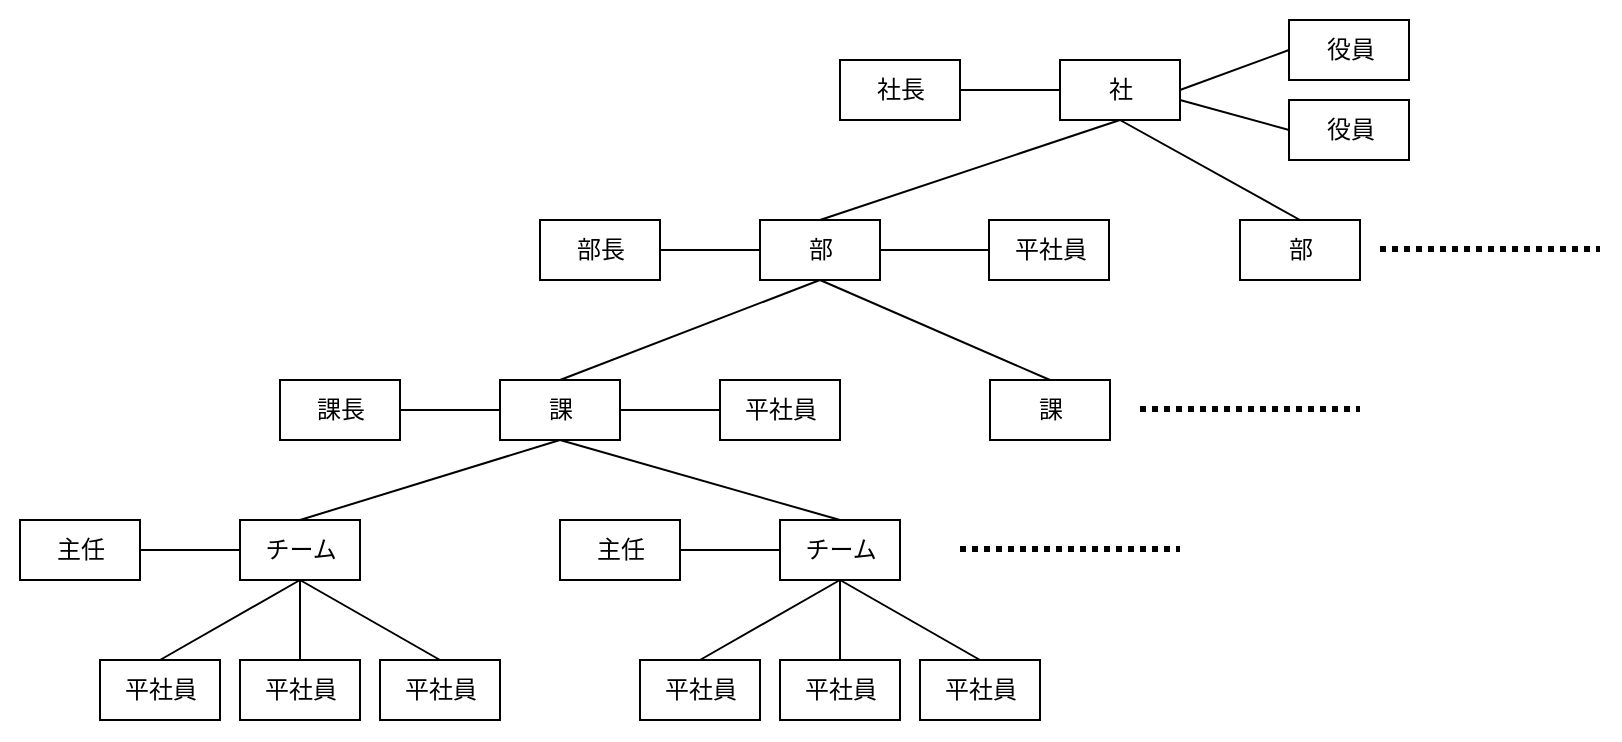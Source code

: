 <mxfile>
    <diagram id="9eB6jNAFUHb1pBMsc6n6" name="オブジェクト図">
        <mxGraphModel dx="1386" dy="825" grid="1" gridSize="10" guides="1" tooltips="1" connect="1" arrows="1" fold="1" page="1" pageScale="1" pageWidth="1169" pageHeight="827" math="0" shadow="0">
            <root>
                <mxCell id="0"/>
                <mxCell id="1" parent="0"/>
                <mxCell id="56" value="" style="rounded=0;whiteSpace=wrap;html=1;strokeColor=none;" parent="1" vertex="1">
                    <mxGeometry x="60" y="230" width="810" height="370" as="geometry"/>
                </mxCell>
                <mxCell id="23" style="edgeStyle=none;html=1;exitX=0.5;exitY=0;exitDx=0;exitDy=0;entryX=0.5;entryY=1;entryDx=0;entryDy=0;endArrow=none;endFill=0;" parent="1" source="2" target="6" edge="1">
                    <mxGeometry relative="1" as="geometry"/>
                </mxCell>
                <mxCell id="2" value="平社員" style="html=1;" parent="1" vertex="1">
                    <mxGeometry x="110" y="560" width="60" height="30" as="geometry"/>
                </mxCell>
                <mxCell id="24" style="edgeStyle=none;html=1;exitX=0.5;exitY=0;exitDx=0;exitDy=0;endArrow=none;endFill=0;" parent="1" source="3" edge="1">
                    <mxGeometry relative="1" as="geometry">
                        <mxPoint x="210" y="520" as="targetPoint"/>
                    </mxGeometry>
                </mxCell>
                <mxCell id="3" value="平社員" style="html=1;" parent="1" vertex="1">
                    <mxGeometry x="180" y="560" width="60" height="30" as="geometry"/>
                </mxCell>
                <mxCell id="25" style="edgeStyle=none;html=1;exitX=0.5;exitY=0;exitDx=0;exitDy=0;entryX=0.5;entryY=1;entryDx=0;entryDy=0;endArrow=none;endFill=0;" parent="1" source="4" target="6" edge="1">
                    <mxGeometry relative="1" as="geometry"/>
                </mxCell>
                <mxCell id="4" value="平社員" style="html=1;" parent="1" vertex="1">
                    <mxGeometry x="250" y="560" width="60" height="30" as="geometry"/>
                </mxCell>
                <mxCell id="26" style="edgeStyle=none;html=1;exitX=0;exitY=0.5;exitDx=0;exitDy=0;entryX=1;entryY=0.5;entryDx=0;entryDy=0;endArrow=none;endFill=0;" parent="1" source="6" target="7" edge="1">
                    <mxGeometry relative="1" as="geometry"/>
                </mxCell>
                <mxCell id="37" style="edgeStyle=none;html=1;exitX=0.5;exitY=0;exitDx=0;exitDy=0;endArrow=none;endFill=0;" parent="1" source="6" edge="1">
                    <mxGeometry relative="1" as="geometry">
                        <mxPoint x="340" y="450" as="targetPoint"/>
                    </mxGeometry>
                </mxCell>
                <mxCell id="6" value="チーム" style="html=1;" parent="1" vertex="1">
                    <mxGeometry x="180" y="490" width="60" height="30" as="geometry"/>
                </mxCell>
                <mxCell id="7" value="主任" style="html=1;" parent="1" vertex="1">
                    <mxGeometry x="70" y="490" width="60" height="30" as="geometry"/>
                </mxCell>
                <mxCell id="38" style="edgeStyle=none;html=1;exitX=0;exitY=0.5;exitDx=0;exitDy=0;entryX=1;entryY=0.5;entryDx=0;entryDy=0;endArrow=none;endFill=0;" parent="1" source="13" target="14" edge="1">
                    <mxGeometry relative="1" as="geometry"/>
                </mxCell>
                <mxCell id="39" style="edgeStyle=none;html=1;exitX=1;exitY=0.5;exitDx=0;exitDy=0;entryX=0;entryY=0.5;entryDx=0;entryDy=0;endArrow=none;endFill=0;" parent="1" source="13" target="17" edge="1">
                    <mxGeometry relative="1" as="geometry"/>
                </mxCell>
                <mxCell id="40" style="edgeStyle=none;html=1;exitX=0.5;exitY=0;exitDx=0;exitDy=0;entryX=0.5;entryY=1;entryDx=0;entryDy=0;endArrow=none;endFill=0;" parent="1" source="13" target="15" edge="1">
                    <mxGeometry relative="1" as="geometry"/>
                </mxCell>
                <mxCell id="13" value="課" style="html=1;" parent="1" vertex="1">
                    <mxGeometry x="310" y="420" width="60" height="30" as="geometry"/>
                </mxCell>
                <mxCell id="14" value="課長" style="html=1;" parent="1" vertex="1">
                    <mxGeometry x="200" y="420" width="60" height="30" as="geometry"/>
                </mxCell>
                <mxCell id="49" style="edgeStyle=none;jumpSize=10;html=1;exitX=1;exitY=0.5;exitDx=0;exitDy=0;strokeWidth=1;endArrow=none;endFill=0;entryX=0;entryY=0.5;entryDx=0;entryDy=0;" parent="1" source="15" target="18" edge="1">
                    <mxGeometry relative="1" as="geometry">
                        <mxPoint x="550" y="355" as="targetPoint"/>
                    </mxGeometry>
                </mxCell>
                <mxCell id="50" style="edgeStyle=none;jumpSize=10;html=1;exitX=0.5;exitY=1;exitDx=0;exitDy=0;entryX=0.5;entryY=0;entryDx=0;entryDy=0;strokeWidth=1;endArrow=none;endFill=0;" parent="1" source="15" target="42" edge="1">
                    <mxGeometry relative="1" as="geometry"/>
                </mxCell>
                <mxCell id="51" style="edgeStyle=none;jumpSize=10;html=1;exitX=0.5;exitY=0;exitDx=0;exitDy=0;entryX=0.5;entryY=1;entryDx=0;entryDy=0;strokeWidth=1;endArrow=none;endFill=0;" parent="1" source="15" target="19" edge="1">
                    <mxGeometry relative="1" as="geometry"/>
                </mxCell>
                <mxCell id="15" value="部" style="html=1;" parent="1" vertex="1">
                    <mxGeometry x="440" y="340" width="60" height="30" as="geometry"/>
                </mxCell>
                <mxCell id="16" value="部長" style="html=1;" parent="1" vertex="1">
                    <mxGeometry x="330" y="340" width="60" height="30" as="geometry"/>
                </mxCell>
                <mxCell id="17" value="平社員" style="html=1;" parent="1" vertex="1">
                    <mxGeometry x="420" y="420" width="60" height="30" as="geometry"/>
                </mxCell>
                <mxCell id="18" value="平社員" style="html=1;" parent="1" vertex="1">
                    <mxGeometry x="554.5" y="340" width="60" height="30" as="geometry"/>
                </mxCell>
                <mxCell id="53" style="edgeStyle=none;jumpSize=10;html=1;exitX=1;exitY=0.5;exitDx=0;exitDy=0;entryX=0;entryY=0.5;entryDx=0;entryDy=0;strokeWidth=1;endArrow=none;endFill=0;" parent="1" source="19" target="21" edge="1">
                    <mxGeometry relative="1" as="geometry"/>
                </mxCell>
                <mxCell id="55" style="edgeStyle=none;jumpSize=10;html=1;exitX=0.5;exitY=1;exitDx=0;exitDy=0;entryX=0.5;entryY=0;entryDx=0;entryDy=0;strokeWidth=1;endArrow=none;endFill=0;" parent="1" source="19" target="43" edge="1">
                    <mxGeometry relative="1" as="geometry"/>
                </mxCell>
                <mxCell id="19" value="社" style="html=1;" parent="1" vertex="1">
                    <mxGeometry x="590" y="260" width="60" height="30" as="geometry"/>
                </mxCell>
                <mxCell id="52" style="edgeStyle=none;jumpSize=10;html=1;exitX=1;exitY=0.5;exitDx=0;exitDy=0;entryX=0;entryY=0.5;entryDx=0;entryDy=0;strokeWidth=1;endArrow=none;endFill=0;" parent="1" source="20" target="19" edge="1">
                    <mxGeometry relative="1" as="geometry"/>
                </mxCell>
                <mxCell id="20" value="社長" style="html=1;" parent="1" vertex="1">
                    <mxGeometry x="480" y="260" width="60" height="30" as="geometry"/>
                </mxCell>
                <mxCell id="21" value="役員" style="html=1;" parent="1" vertex="1">
                    <mxGeometry x="704.5" y="240" width="60" height="30" as="geometry"/>
                </mxCell>
                <mxCell id="54" style="edgeStyle=none;jumpSize=10;html=1;exitX=0;exitY=0.5;exitDx=0;exitDy=0;strokeWidth=1;endArrow=none;endFill=0;" parent="1" source="22" edge="1">
                    <mxGeometry relative="1" as="geometry">
                        <mxPoint x="650" y="280" as="targetPoint"/>
                    </mxGeometry>
                </mxCell>
                <mxCell id="22" value="役員" style="html=1;" parent="1" vertex="1">
                    <mxGeometry x="704.5" y="280" width="60" height="30" as="geometry"/>
                </mxCell>
                <mxCell id="27" style="edgeStyle=none;html=1;exitX=0.5;exitY=0;exitDx=0;exitDy=0;entryX=0.5;entryY=1;entryDx=0;entryDy=0;endArrow=none;endFill=0;" parent="1" source="28" target="34" edge="1">
                    <mxGeometry relative="1" as="geometry"/>
                </mxCell>
                <mxCell id="28" value="平社員" style="html=1;" parent="1" vertex="1">
                    <mxGeometry x="380" y="560" width="60" height="30" as="geometry"/>
                </mxCell>
                <mxCell id="29" style="edgeStyle=none;html=1;exitX=0.5;exitY=0;exitDx=0;exitDy=0;endArrow=none;endFill=0;" parent="1" source="30" edge="1">
                    <mxGeometry relative="1" as="geometry">
                        <mxPoint x="480" y="520" as="targetPoint"/>
                    </mxGeometry>
                </mxCell>
                <mxCell id="30" value="平社員" style="html=1;" parent="1" vertex="1">
                    <mxGeometry x="450" y="560" width="60" height="30" as="geometry"/>
                </mxCell>
                <mxCell id="31" style="edgeStyle=none;html=1;exitX=0.5;exitY=0;exitDx=0;exitDy=0;entryX=0.5;entryY=1;entryDx=0;entryDy=0;endArrow=none;endFill=0;" parent="1" source="32" target="34" edge="1">
                    <mxGeometry relative="1" as="geometry"/>
                </mxCell>
                <mxCell id="32" value="平社員" style="html=1;" parent="1" vertex="1">
                    <mxGeometry x="520" y="560" width="60" height="30" as="geometry"/>
                </mxCell>
                <mxCell id="33" style="edgeStyle=none;html=1;exitX=0;exitY=0.5;exitDx=0;exitDy=0;entryX=1;entryY=0.5;entryDx=0;entryDy=0;endArrow=none;endFill=0;" parent="1" source="34" target="35" edge="1">
                    <mxGeometry relative="1" as="geometry"/>
                </mxCell>
                <mxCell id="36" style="edgeStyle=none;html=1;exitX=0.5;exitY=0;exitDx=0;exitDy=0;entryX=0.5;entryY=1;entryDx=0;entryDy=0;endArrow=none;endFill=0;" parent="1" source="34" target="13" edge="1">
                    <mxGeometry relative="1" as="geometry"/>
                </mxCell>
                <mxCell id="34" value="チーム" style="html=1;" parent="1" vertex="1">
                    <mxGeometry x="450" y="490" width="60" height="30" as="geometry"/>
                </mxCell>
                <mxCell id="35" value="主任" style="html=1;" parent="1" vertex="1">
                    <mxGeometry x="340" y="490" width="60" height="30" as="geometry"/>
                </mxCell>
                <mxCell id="42" value="課" style="html=1;" parent="1" vertex="1">
                    <mxGeometry x="555" y="420" width="60" height="30" as="geometry"/>
                </mxCell>
                <mxCell id="43" value="部" style="html=1;" parent="1" vertex="1">
                    <mxGeometry x="680" y="340" width="60" height="30" as="geometry"/>
                </mxCell>
                <mxCell id="44" value="" style="endArrow=none;html=1;dashed=1;jumpSize=10;strokeWidth=3;dashPattern=1 1;" parent="1" edge="1">
                    <mxGeometry width="50" height="50" relative="1" as="geometry">
                        <mxPoint x="540" y="504.5" as="sourcePoint"/>
                        <mxPoint x="650" y="504.5" as="targetPoint"/>
                    </mxGeometry>
                </mxCell>
                <mxCell id="45" value="" style="endArrow=none;html=1;dashed=1;jumpSize=10;strokeWidth=3;dashPattern=1 1;" parent="1" edge="1">
                    <mxGeometry width="50" height="50" relative="1" as="geometry">
                        <mxPoint x="630" y="434.5" as="sourcePoint"/>
                        <mxPoint x="740" y="434.5" as="targetPoint"/>
                    </mxGeometry>
                </mxCell>
                <mxCell id="46" value="" style="endArrow=none;html=1;dashed=1;jumpSize=10;strokeWidth=3;dashPattern=1 1;" parent="1" edge="1">
                    <mxGeometry width="50" height="50" relative="1" as="geometry">
                        <mxPoint x="750" y="354.5" as="sourcePoint"/>
                        <mxPoint x="860" y="354.5" as="targetPoint"/>
                    </mxGeometry>
                </mxCell>
                <mxCell id="48" style="edgeStyle=none;html=1;exitX=1;exitY=0.5;exitDx=0;exitDy=0;entryX=0;entryY=0.5;entryDx=0;entryDy=0;endArrow=none;endFill=0;" parent="1" source="16" target="15" edge="1">
                    <mxGeometry relative="1" as="geometry">
                        <mxPoint x="380" y="445" as="sourcePoint"/>
                        <mxPoint x="430" y="445" as="targetPoint"/>
                    </mxGeometry>
                </mxCell>
            </root>
        </mxGraphModel>
    </diagram>
    <diagram id="SOpVrfnOcDyyKWyYf8eF" name="機械的変換クラス図">
        <mxGraphModel dx="1386" dy="825" grid="1" gridSize="10" guides="1" tooltips="1" connect="1" arrows="1" fold="1" page="1" pageScale="1" pageWidth="1169" pageHeight="827" math="0" shadow="0">
            <root>
                <mxCell id="0"/>
                <mxCell id="1" parent="0"/>
                <mxCell id="T7aLmVz6A8NzZ0iKxNkt-97" value="" style="rounded=0;whiteSpace=wrap;html=1;strokeColor=none;fontSize=12;" parent="1" vertex="1">
                    <mxGeometry x="330" y="267" width="380" height="313" as="geometry"/>
                </mxCell>
                <mxCell id="T7aLmVz6A8NzZ0iKxNkt-10" style="edgeStyle=none;jumpSize=10;html=1;exitX=0;exitY=0.5;exitDx=0;exitDy=0;entryX=1;entryY=0.5;entryDx=0;entryDy=0;strokeWidth=1;endArrow=diamond;endFill=0;startSize=10;endSize=10;" parent="1" source="T7aLmVz6A8NzZ0iKxNkt-1" target="T7aLmVz6A8NzZ0iKxNkt-5" edge="1">
                    <mxGeometry relative="1" as="geometry"/>
                </mxCell>
                <mxCell id="T7aLmVz6A8NzZ0iKxNkt-1" value="社員" style="swimlane;fontStyle=1;align=center;verticalAlign=top;childLayout=stackLayout;horizontal=1;startSize=26;horizontalStack=0;resizeParent=1;resizeParentMax=0;resizeLast=0;collapsible=1;marginBottom=0;" parent="1" vertex="1">
                    <mxGeometry x="630" y="530" width="70" height="34" as="geometry">
                        <mxRectangle x="480" y="280" width="100" height="30" as="alternateBounds"/>
                    </mxGeometry>
                </mxCell>
                <mxCell id="T7aLmVz6A8NzZ0iKxNkt-3" value="" style="line;strokeWidth=1;fillColor=none;align=left;verticalAlign=middle;spacingTop=-1;spacingLeft=3;spacingRight=3;rotatable=0;labelPosition=right;points=[];portConstraint=eastwest;strokeColor=inherit;" parent="T7aLmVz6A8NzZ0iKxNkt-1" vertex="1">
                    <mxGeometry y="26" width="70" height="8" as="geometry"/>
                </mxCell>
                <mxCell id="T7aLmVz6A8NzZ0iKxNkt-44" style="edgeStyle=none;jumpSize=10;html=1;exitX=0.5;exitY=0;exitDx=0;exitDy=0;entryX=0.5;entryY=1;entryDx=0;entryDy=0;strokeWidth=1;fontSize=12;endArrow=diamond;endFill=0;startSize=10;endSize=10;" parent="1" source="T7aLmVz6A8NzZ0iKxNkt-5" target="T7aLmVz6A8NzZ0iKxNkt-34" edge="1">
                    <mxGeometry relative="1" as="geometry"/>
                </mxCell>
                <mxCell id="T7aLmVz6A8NzZ0iKxNkt-5" value="チーム" style="swimlane;fontStyle=1;align=center;verticalAlign=top;childLayout=stackLayout;horizontal=1;startSize=26;horizontalStack=0;resizeParent=1;resizeParentMax=0;resizeLast=0;collapsible=1;marginBottom=0;" parent="1" vertex="1">
                    <mxGeometry x="490" y="530" width="70" height="34" as="geometry">
                        <mxRectangle x="480" y="280" width="100" height="30" as="alternateBounds"/>
                    </mxGeometry>
                </mxCell>
                <mxCell id="T7aLmVz6A8NzZ0iKxNkt-6" value="" style="line;strokeWidth=1;fillColor=none;align=left;verticalAlign=middle;spacingTop=-1;spacingLeft=3;spacingRight=3;rotatable=0;labelPosition=right;points=[];portConstraint=eastwest;strokeColor=inherit;" parent="T7aLmVz6A8NzZ0iKxNkt-5" vertex="1">
                    <mxGeometry y="26" width="70" height="8" as="geometry"/>
                </mxCell>
                <mxCell id="T7aLmVz6A8NzZ0iKxNkt-9" style="edgeStyle=none;jumpSize=10;html=1;exitX=1;exitY=0.5;exitDx=0;exitDy=0;entryX=0;entryY=0.5;entryDx=0;entryDy=0;strokeWidth=1;endArrow=diamond;endFill=0;startSize=10;endSize=10;" parent="1" source="T7aLmVz6A8NzZ0iKxNkt-7" target="T7aLmVz6A8NzZ0iKxNkt-5" edge="1">
                    <mxGeometry relative="1" as="geometry"/>
                </mxCell>
                <mxCell id="T7aLmVz6A8NzZ0iKxNkt-7" value="社員" style="swimlane;fontStyle=1;align=center;verticalAlign=top;childLayout=stackLayout;horizontal=1;startSize=26;horizontalStack=0;resizeParent=1;resizeParentMax=0;resizeLast=0;collapsible=1;marginBottom=0;" parent="1" vertex="1">
                    <mxGeometry x="340" y="530" width="70" height="34" as="geometry">
                        <mxRectangle x="480" y="280" width="100" height="30" as="alternateBounds"/>
                    </mxGeometry>
                </mxCell>
                <mxCell id="T7aLmVz6A8NzZ0iKxNkt-8" value="" style="line;strokeWidth=1;fillColor=none;align=left;verticalAlign=middle;spacingTop=-1;spacingLeft=3;spacingRight=3;rotatable=0;labelPosition=right;points=[];portConstraint=eastwest;strokeColor=inherit;" parent="T7aLmVz6A8NzZ0iKxNkt-7" vertex="1">
                    <mxGeometry y="26" width="70" height="8" as="geometry"/>
                </mxCell>
                <mxCell id="T7aLmVz6A8NzZ0iKxNkt-11" value="１" style="text;html=1;strokeColor=none;fillColor=none;align=center;verticalAlign=middle;whiteSpace=wrap;rounded=0;dashed=1;container=0;" parent="1" vertex="1">
                    <mxGeometry x="540" y="519" width="60" height="30" as="geometry"/>
                </mxCell>
                <mxCell id="T7aLmVz6A8NzZ0iKxNkt-12" value="＊" style="text;html=1;strokeColor=none;fillColor=none;align=center;verticalAlign=middle;whiteSpace=wrap;rounded=0;dashed=1;container=0;fontSize=12;" parent="1" vertex="1">
                    <mxGeometry x="585" y="519" width="60" height="30" as="geometry"/>
                </mxCell>
                <mxCell id="T7aLmVz6A8NzZ0iKxNkt-13" value="１" style="text;html=1;strokeColor=none;fillColor=none;align=center;verticalAlign=middle;whiteSpace=wrap;rounded=0;dashed=1;container=0;" parent="1" vertex="1">
                    <mxGeometry x="390" y="519" width="60" height="30" as="geometry"/>
                </mxCell>
                <mxCell id="T7aLmVz6A8NzZ0iKxNkt-16" value="１" style="text;html=1;strokeColor=none;fillColor=none;align=center;verticalAlign=middle;whiteSpace=wrap;rounded=0;dashed=1;container=0;" parent="1" vertex="1">
                    <mxGeometry x="440" y="519" width="60" height="30" as="geometry"/>
                </mxCell>
                <mxCell id="T7aLmVz6A8NzZ0iKxNkt-17" value="主任" style="text;html=1;strokeColor=none;fillColor=none;align=center;verticalAlign=middle;whiteSpace=wrap;rounded=0;dashed=1;container=0;fontSize=12;" parent="1" vertex="1">
                    <mxGeometry x="440" y="549" width="60" height="30" as="geometry"/>
                </mxCell>
                <mxCell id="T7aLmVz6A8NzZ0iKxNkt-31" style="edgeStyle=none;jumpSize=10;html=1;exitX=0;exitY=0.5;exitDx=0;exitDy=0;entryX=1;entryY=0.5;entryDx=0;entryDy=0;strokeWidth=1;endArrow=diamond;endFill=0;startSize=10;endSize=10;" parent="1" source="T7aLmVz6A8NzZ0iKxNkt-32" target="T7aLmVz6A8NzZ0iKxNkt-34" edge="1">
                    <mxGeometry relative="1" as="geometry"/>
                </mxCell>
                <mxCell id="T7aLmVz6A8NzZ0iKxNkt-32" value="社員" style="swimlane;fontStyle=1;align=center;verticalAlign=top;childLayout=stackLayout;horizontal=1;startSize=26;horizontalStack=0;resizeParent=1;resizeParentMax=0;resizeLast=0;collapsible=1;marginBottom=0;" parent="1" vertex="1">
                    <mxGeometry x="630" y="448" width="70" height="34" as="geometry">
                        <mxRectangle x="480" y="280" width="100" height="30" as="alternateBounds"/>
                    </mxGeometry>
                </mxCell>
                <mxCell id="T7aLmVz6A8NzZ0iKxNkt-33" value="" style="line;strokeWidth=1;fillColor=none;align=left;verticalAlign=middle;spacingTop=-1;spacingLeft=3;spacingRight=3;rotatable=0;labelPosition=right;points=[];portConstraint=eastwest;strokeColor=inherit;" parent="T7aLmVz6A8NzZ0iKxNkt-32" vertex="1">
                    <mxGeometry y="26" width="70" height="8" as="geometry"/>
                </mxCell>
                <mxCell id="T7aLmVz6A8NzZ0iKxNkt-34" value="課" style="swimlane;fontStyle=1;align=center;verticalAlign=top;childLayout=stackLayout;horizontal=1;startSize=26;horizontalStack=0;resizeParent=1;resizeParentMax=0;resizeLast=0;collapsible=1;marginBottom=0;" parent="1" vertex="1">
                    <mxGeometry x="490" y="448" width="70" height="34" as="geometry">
                        <mxRectangle x="480" y="280" width="100" height="30" as="alternateBounds"/>
                    </mxGeometry>
                </mxCell>
                <mxCell id="T7aLmVz6A8NzZ0iKxNkt-35" value="" style="line;strokeWidth=1;fillColor=none;align=left;verticalAlign=middle;spacingTop=-1;spacingLeft=3;spacingRight=3;rotatable=0;labelPosition=right;points=[];portConstraint=eastwest;strokeColor=inherit;" parent="T7aLmVz6A8NzZ0iKxNkt-34" vertex="1">
                    <mxGeometry y="26" width="70" height="8" as="geometry"/>
                </mxCell>
                <mxCell id="T7aLmVz6A8NzZ0iKxNkt-36" style="edgeStyle=none;jumpSize=10;html=1;exitX=1;exitY=0.5;exitDx=0;exitDy=0;entryX=0;entryY=0.5;entryDx=0;entryDy=0;strokeWidth=1;endArrow=diamond;endFill=0;startSize=10;endSize=10;" parent="1" source="T7aLmVz6A8NzZ0iKxNkt-37" target="T7aLmVz6A8NzZ0iKxNkt-34" edge="1">
                    <mxGeometry relative="1" as="geometry"/>
                </mxCell>
                <mxCell id="T7aLmVz6A8NzZ0iKxNkt-37" value="社員" style="swimlane;fontStyle=1;align=center;verticalAlign=top;childLayout=stackLayout;horizontal=1;startSize=26;horizontalStack=0;resizeParent=1;resizeParentMax=0;resizeLast=0;collapsible=1;marginBottom=0;" parent="1" vertex="1">
                    <mxGeometry x="340" y="448" width="70" height="34" as="geometry">
                        <mxRectangle x="480" y="280" width="100" height="30" as="alternateBounds"/>
                    </mxGeometry>
                </mxCell>
                <mxCell id="T7aLmVz6A8NzZ0iKxNkt-38" value="" style="line;strokeWidth=1;fillColor=none;align=left;verticalAlign=middle;spacingTop=-1;spacingLeft=3;spacingRight=3;rotatable=0;labelPosition=right;points=[];portConstraint=eastwest;strokeColor=inherit;" parent="T7aLmVz6A8NzZ0iKxNkt-37" vertex="1">
                    <mxGeometry y="26" width="70" height="8" as="geometry"/>
                </mxCell>
                <mxCell id="T7aLmVz6A8NzZ0iKxNkt-39" value="１" style="text;html=1;strokeColor=none;fillColor=none;align=center;verticalAlign=middle;whiteSpace=wrap;rounded=0;dashed=1;container=0;" parent="1" vertex="1">
                    <mxGeometry x="540" y="437" width="60" height="30" as="geometry"/>
                </mxCell>
                <mxCell id="T7aLmVz6A8NzZ0iKxNkt-40" value="＊" style="text;html=1;strokeColor=none;fillColor=none;align=center;verticalAlign=middle;whiteSpace=wrap;rounded=0;dashed=1;container=0;fontSize=12;" parent="1" vertex="1">
                    <mxGeometry x="585" y="437" width="60" height="30" as="geometry"/>
                </mxCell>
                <mxCell id="T7aLmVz6A8NzZ0iKxNkt-41" value="１" style="text;html=1;strokeColor=none;fillColor=none;align=center;verticalAlign=middle;whiteSpace=wrap;rounded=0;dashed=1;container=0;" parent="1" vertex="1">
                    <mxGeometry x="390" y="437" width="60" height="30" as="geometry"/>
                </mxCell>
                <mxCell id="T7aLmVz6A8NzZ0iKxNkt-42" value="１" style="text;html=1;strokeColor=none;fillColor=none;align=center;verticalAlign=middle;whiteSpace=wrap;rounded=0;dashed=1;container=0;" parent="1" vertex="1">
                    <mxGeometry x="440" y="437" width="60" height="30" as="geometry"/>
                </mxCell>
                <mxCell id="T7aLmVz6A8NzZ0iKxNkt-43" value="課長" style="text;html=1;strokeColor=none;fillColor=none;align=center;verticalAlign=middle;whiteSpace=wrap;rounded=0;dashed=1;container=0;fontSize=12;" parent="1" vertex="1">
                    <mxGeometry x="440" y="467" width="60" height="30" as="geometry"/>
                </mxCell>
                <mxCell id="T7aLmVz6A8NzZ0iKxNkt-45" value="１" style="text;html=1;strokeColor=none;fillColor=none;align=center;verticalAlign=middle;whiteSpace=wrap;rounded=0;dashed=1;container=0;" parent="1" vertex="1">
                    <mxGeometry x="510" y="480" width="60" height="30" as="geometry"/>
                </mxCell>
                <mxCell id="T7aLmVz6A8NzZ0iKxNkt-46" value="＊" style="text;html=1;strokeColor=none;fillColor=none;align=center;verticalAlign=middle;whiteSpace=wrap;rounded=0;dashed=1;container=0;fontSize=12;" parent="1" vertex="1">
                    <mxGeometry x="510" y="510" width="60" height="30" as="geometry"/>
                </mxCell>
                <mxCell id="T7aLmVz6A8NzZ0iKxNkt-64" style="edgeStyle=none;jumpSize=10;html=1;exitX=0.5;exitY=0;exitDx=0;exitDy=0;entryX=0.5;entryY=1;entryDx=0;entryDy=0;strokeWidth=1;fontSize=12;endArrow=diamond;endFill=0;startSize=10;endSize=10;" parent="1" target="T7aLmVz6A8NzZ0iKxNkt-68" edge="1">
                    <mxGeometry relative="1" as="geometry">
                        <mxPoint x="526" y="448" as="sourcePoint"/>
                    </mxGeometry>
                </mxCell>
                <mxCell id="T7aLmVz6A8NzZ0iKxNkt-65" style="edgeStyle=none;jumpSize=10;html=1;exitX=0;exitY=0.5;exitDx=0;exitDy=0;entryX=1;entryY=0.5;entryDx=0;entryDy=0;strokeWidth=1;endArrow=diamond;endFill=0;startSize=10;endSize=10;" parent="1" source="T7aLmVz6A8NzZ0iKxNkt-66" target="T7aLmVz6A8NzZ0iKxNkt-68" edge="1">
                    <mxGeometry relative="1" as="geometry"/>
                </mxCell>
                <mxCell id="T7aLmVz6A8NzZ0iKxNkt-66" value="社員" style="swimlane;fontStyle=1;align=center;verticalAlign=top;childLayout=stackLayout;horizontal=1;startSize=26;horizontalStack=0;resizeParent=1;resizeParentMax=0;resizeLast=0;collapsible=1;marginBottom=0;" parent="1" vertex="1">
                    <mxGeometry x="631" y="366" width="70" height="34" as="geometry">
                        <mxRectangle x="480" y="280" width="100" height="30" as="alternateBounds"/>
                    </mxGeometry>
                </mxCell>
                <mxCell id="T7aLmVz6A8NzZ0iKxNkt-67" value="" style="line;strokeWidth=1;fillColor=none;align=left;verticalAlign=middle;spacingTop=-1;spacingLeft=3;spacingRight=3;rotatable=0;labelPosition=right;points=[];portConstraint=eastwest;strokeColor=inherit;" parent="T7aLmVz6A8NzZ0iKxNkt-66" vertex="1">
                    <mxGeometry y="26" width="70" height="8" as="geometry"/>
                </mxCell>
                <mxCell id="T7aLmVz6A8NzZ0iKxNkt-68" value="部" style="swimlane;fontStyle=1;align=center;verticalAlign=top;childLayout=stackLayout;horizontal=1;startSize=26;horizontalStack=0;resizeParent=1;resizeParentMax=0;resizeLast=0;collapsible=1;marginBottom=0;" parent="1" vertex="1">
                    <mxGeometry x="491" y="366" width="70" height="34" as="geometry">
                        <mxRectangle x="480" y="280" width="100" height="30" as="alternateBounds"/>
                    </mxGeometry>
                </mxCell>
                <mxCell id="T7aLmVz6A8NzZ0iKxNkt-69" value="" style="line;strokeWidth=1;fillColor=none;align=left;verticalAlign=middle;spacingTop=-1;spacingLeft=3;spacingRight=3;rotatable=0;labelPosition=right;points=[];portConstraint=eastwest;strokeColor=inherit;" parent="T7aLmVz6A8NzZ0iKxNkt-68" vertex="1">
                    <mxGeometry y="26" width="70" height="8" as="geometry"/>
                </mxCell>
                <mxCell id="T7aLmVz6A8NzZ0iKxNkt-70" style="edgeStyle=none;jumpSize=10;html=1;exitX=1;exitY=0.5;exitDx=0;exitDy=0;entryX=0;entryY=0.5;entryDx=0;entryDy=0;strokeWidth=1;endArrow=diamond;endFill=0;startSize=10;endSize=10;" parent="1" source="T7aLmVz6A8NzZ0iKxNkt-71" target="T7aLmVz6A8NzZ0iKxNkt-68" edge="1">
                    <mxGeometry relative="1" as="geometry"/>
                </mxCell>
                <mxCell id="T7aLmVz6A8NzZ0iKxNkt-71" value="社員" style="swimlane;fontStyle=1;align=center;verticalAlign=top;childLayout=stackLayout;horizontal=1;startSize=26;horizontalStack=0;resizeParent=1;resizeParentMax=0;resizeLast=0;collapsible=1;marginBottom=0;" parent="1" vertex="1">
                    <mxGeometry x="341" y="366" width="70" height="34" as="geometry">
                        <mxRectangle x="480" y="280" width="100" height="30" as="alternateBounds"/>
                    </mxGeometry>
                </mxCell>
                <mxCell id="T7aLmVz6A8NzZ0iKxNkt-72" value="" style="line;strokeWidth=1;fillColor=none;align=left;verticalAlign=middle;spacingTop=-1;spacingLeft=3;spacingRight=3;rotatable=0;labelPosition=right;points=[];portConstraint=eastwest;strokeColor=inherit;" parent="T7aLmVz6A8NzZ0iKxNkt-71" vertex="1">
                    <mxGeometry y="26" width="70" height="8" as="geometry"/>
                </mxCell>
                <mxCell id="T7aLmVz6A8NzZ0iKxNkt-73" value="１" style="text;html=1;strokeColor=none;fillColor=none;align=center;verticalAlign=middle;whiteSpace=wrap;rounded=0;dashed=1;container=0;" parent="1" vertex="1">
                    <mxGeometry x="541" y="355" width="60" height="30" as="geometry"/>
                </mxCell>
                <mxCell id="T7aLmVz6A8NzZ0iKxNkt-74" value="＊" style="text;html=1;strokeColor=none;fillColor=none;align=center;verticalAlign=middle;whiteSpace=wrap;rounded=0;dashed=1;container=0;fontSize=12;" parent="1" vertex="1">
                    <mxGeometry x="586" y="355" width="60" height="30" as="geometry"/>
                </mxCell>
                <mxCell id="T7aLmVz6A8NzZ0iKxNkt-75" value="１" style="text;html=1;strokeColor=none;fillColor=none;align=center;verticalAlign=middle;whiteSpace=wrap;rounded=0;dashed=1;container=0;" parent="1" vertex="1">
                    <mxGeometry x="391" y="355" width="60" height="30" as="geometry"/>
                </mxCell>
                <mxCell id="T7aLmVz6A8NzZ0iKxNkt-76" value="１" style="text;html=1;strokeColor=none;fillColor=none;align=center;verticalAlign=middle;whiteSpace=wrap;rounded=0;dashed=1;container=0;" parent="1" vertex="1">
                    <mxGeometry x="441" y="355" width="60" height="30" as="geometry"/>
                </mxCell>
                <mxCell id="T7aLmVz6A8NzZ0iKxNkt-77" value="部長" style="text;html=1;strokeColor=none;fillColor=none;align=center;verticalAlign=middle;whiteSpace=wrap;rounded=0;dashed=1;container=0;fontSize=12;" parent="1" vertex="1">
                    <mxGeometry x="441" y="385" width="60" height="30" as="geometry"/>
                </mxCell>
                <mxCell id="T7aLmVz6A8NzZ0iKxNkt-78" value="１" style="text;html=1;strokeColor=none;fillColor=none;align=center;verticalAlign=middle;whiteSpace=wrap;rounded=0;dashed=1;container=0;" parent="1" vertex="1">
                    <mxGeometry x="511" y="398" width="60" height="30" as="geometry"/>
                </mxCell>
                <mxCell id="T7aLmVz6A8NzZ0iKxNkt-79" value="＊" style="text;html=1;strokeColor=none;fillColor=none;align=center;verticalAlign=middle;whiteSpace=wrap;rounded=0;dashed=1;container=0;fontSize=12;" parent="1" vertex="1">
                    <mxGeometry x="511" y="428" width="60" height="30" as="geometry"/>
                </mxCell>
                <mxCell id="T7aLmVz6A8NzZ0iKxNkt-80" style="edgeStyle=none;jumpSize=10;html=1;exitX=0.5;exitY=0;exitDx=0;exitDy=0;entryX=0.5;entryY=1;entryDx=0;entryDy=0;strokeWidth=1;fontSize=12;endArrow=diamond;endFill=0;startSize=10;endSize=10;" parent="1" target="T7aLmVz6A8NzZ0iKxNkt-84" edge="1">
                    <mxGeometry relative="1" as="geometry">
                        <mxPoint x="526" y="366" as="sourcePoint"/>
                    </mxGeometry>
                </mxCell>
                <mxCell id="T7aLmVz6A8NzZ0iKxNkt-81" style="edgeStyle=none;jumpSize=10;html=1;exitX=0;exitY=0.5;exitDx=0;exitDy=0;entryX=1;entryY=0.5;entryDx=0;entryDy=0;strokeWidth=1;endArrow=diamond;endFill=0;startSize=10;endSize=10;" parent="1" source="T7aLmVz6A8NzZ0iKxNkt-82" target="T7aLmVz6A8NzZ0iKxNkt-84" edge="1">
                    <mxGeometry relative="1" as="geometry"/>
                </mxCell>
                <mxCell id="T7aLmVz6A8NzZ0iKxNkt-82" value="社員" style="swimlane;fontStyle=1;align=center;verticalAlign=top;childLayout=stackLayout;horizontal=1;startSize=26;horizontalStack=0;resizeParent=1;resizeParentMax=0;resizeLast=0;collapsible=1;marginBottom=0;" parent="1" vertex="1">
                    <mxGeometry x="631" y="284" width="70" height="34" as="geometry">
                        <mxRectangle x="480" y="280" width="100" height="30" as="alternateBounds"/>
                    </mxGeometry>
                </mxCell>
                <mxCell id="T7aLmVz6A8NzZ0iKxNkt-83" value="" style="line;strokeWidth=1;fillColor=none;align=left;verticalAlign=middle;spacingTop=-1;spacingLeft=3;spacingRight=3;rotatable=0;labelPosition=right;points=[];portConstraint=eastwest;strokeColor=inherit;" parent="T7aLmVz6A8NzZ0iKxNkt-82" vertex="1">
                    <mxGeometry y="26" width="70" height="8" as="geometry"/>
                </mxCell>
                <mxCell id="T7aLmVz6A8NzZ0iKxNkt-84" value="社" style="swimlane;fontStyle=1;align=center;verticalAlign=top;childLayout=stackLayout;horizontal=1;startSize=26;horizontalStack=0;resizeParent=1;resizeParentMax=0;resizeLast=0;collapsible=1;marginBottom=0;" parent="1" vertex="1">
                    <mxGeometry x="491" y="284" width="70" height="34" as="geometry">
                        <mxRectangle x="480" y="280" width="100" height="30" as="alternateBounds"/>
                    </mxGeometry>
                </mxCell>
                <mxCell id="T7aLmVz6A8NzZ0iKxNkt-85" value="" style="line;strokeWidth=1;fillColor=none;align=left;verticalAlign=middle;spacingTop=-1;spacingLeft=3;spacingRight=3;rotatable=0;labelPosition=right;points=[];portConstraint=eastwest;strokeColor=inherit;" parent="T7aLmVz6A8NzZ0iKxNkt-84" vertex="1">
                    <mxGeometry y="26" width="70" height="8" as="geometry"/>
                </mxCell>
                <mxCell id="T7aLmVz6A8NzZ0iKxNkt-86" style="edgeStyle=none;jumpSize=10;html=1;exitX=1;exitY=0.5;exitDx=0;exitDy=0;entryX=0;entryY=0.5;entryDx=0;entryDy=0;strokeWidth=1;endArrow=diamond;endFill=0;startSize=10;endSize=10;" parent="1" source="T7aLmVz6A8NzZ0iKxNkt-87" target="T7aLmVz6A8NzZ0iKxNkt-84" edge="1">
                    <mxGeometry relative="1" as="geometry"/>
                </mxCell>
                <mxCell id="T7aLmVz6A8NzZ0iKxNkt-87" value="社員" style="swimlane;fontStyle=1;align=center;verticalAlign=top;childLayout=stackLayout;horizontal=1;startSize=26;horizontalStack=0;resizeParent=1;resizeParentMax=0;resizeLast=0;collapsible=1;marginBottom=0;" parent="1" vertex="1">
                    <mxGeometry x="341" y="284" width="70" height="34" as="geometry">
                        <mxRectangle x="480" y="280" width="100" height="30" as="alternateBounds"/>
                    </mxGeometry>
                </mxCell>
                <mxCell id="T7aLmVz6A8NzZ0iKxNkt-88" value="" style="line;strokeWidth=1;fillColor=none;align=left;verticalAlign=middle;spacingTop=-1;spacingLeft=3;spacingRight=3;rotatable=0;labelPosition=right;points=[];portConstraint=eastwest;strokeColor=inherit;" parent="T7aLmVz6A8NzZ0iKxNkt-87" vertex="1">
                    <mxGeometry y="26" width="70" height="8" as="geometry"/>
                </mxCell>
                <mxCell id="T7aLmVz6A8NzZ0iKxNkt-89" value="１" style="text;html=1;strokeColor=none;fillColor=none;align=center;verticalAlign=middle;whiteSpace=wrap;rounded=0;dashed=1;container=0;" parent="1" vertex="1">
                    <mxGeometry x="541" y="273" width="60" height="30" as="geometry"/>
                </mxCell>
                <mxCell id="T7aLmVz6A8NzZ0iKxNkt-90" value="＊" style="text;html=1;strokeColor=none;fillColor=none;align=center;verticalAlign=middle;whiteSpace=wrap;rounded=0;dashed=1;container=0;fontSize=12;" parent="1" vertex="1">
                    <mxGeometry x="586" y="273" width="60" height="30" as="geometry"/>
                </mxCell>
                <mxCell id="T7aLmVz6A8NzZ0iKxNkt-91" value="１" style="text;html=1;strokeColor=none;fillColor=none;align=center;verticalAlign=middle;whiteSpace=wrap;rounded=0;dashed=1;container=0;" parent="1" vertex="1">
                    <mxGeometry x="391" y="273" width="60" height="30" as="geometry"/>
                </mxCell>
                <mxCell id="T7aLmVz6A8NzZ0iKxNkt-92" value="１" style="text;html=1;strokeColor=none;fillColor=none;align=center;verticalAlign=middle;whiteSpace=wrap;rounded=0;dashed=1;container=0;" parent="1" vertex="1">
                    <mxGeometry x="441" y="273" width="60" height="30" as="geometry"/>
                </mxCell>
                <mxCell id="T7aLmVz6A8NzZ0iKxNkt-93" value="社長" style="text;html=1;strokeColor=none;fillColor=none;align=center;verticalAlign=middle;whiteSpace=wrap;rounded=0;dashed=1;container=0;fontSize=12;" parent="1" vertex="1">
                    <mxGeometry x="441" y="303" width="60" height="30" as="geometry"/>
                </mxCell>
                <mxCell id="T7aLmVz6A8NzZ0iKxNkt-94" value="１" style="text;html=1;strokeColor=none;fillColor=none;align=center;verticalAlign=middle;whiteSpace=wrap;rounded=0;dashed=1;container=0;" parent="1" vertex="1">
                    <mxGeometry x="511" y="316" width="60" height="30" as="geometry"/>
                </mxCell>
                <mxCell id="T7aLmVz6A8NzZ0iKxNkt-95" value="＊" style="text;html=1;strokeColor=none;fillColor=none;align=center;verticalAlign=middle;whiteSpace=wrap;rounded=0;dashed=1;container=0;fontSize=12;" parent="1" vertex="1">
                    <mxGeometry x="511" y="346" width="60" height="30" as="geometry"/>
                </mxCell>
                <mxCell id="T7aLmVz6A8NzZ0iKxNkt-96" value="役員" style="text;html=1;strokeColor=none;fillColor=none;align=center;verticalAlign=middle;whiteSpace=wrap;rounded=0;dashed=1;container=0;fontSize=12;" parent="1" vertex="1">
                    <mxGeometry x="554" y="303" width="60" height="30" as="geometry"/>
                </mxCell>
            </root>
        </mxGraphModel>
    </diagram>
    <diagram name="クラス図" id="JQ43ZGtgk2OB_lH199m5">
        <mxGraphModel dx="1386" dy="825" grid="1" gridSize="10" guides="1" tooltips="1" connect="1" arrows="1" fold="1" page="1" pageScale="1" pageWidth="1169" pageHeight="827" math="0" shadow="0">
            <root>
                <mxCell id="1KNMGNfbQzacqAbX3jQG-0"/>
                <mxCell id="1KNMGNfbQzacqAbX3jQG-1" parent="1KNMGNfbQzacqAbX3jQG-0"/>
                <mxCell id="1KNMGNfbQzacqAbX3jQG-2" value="" style="rounded=0;whiteSpace=wrap;html=1;strokeColor=none;fontSize=12;" parent="1KNMGNfbQzacqAbX3jQG-1" vertex="1">
                    <mxGeometry x="290" y="220" width="430" height="230" as="geometry"/>
                </mxCell>
                <mxCell id="1KNMGNfbQzacqAbX3jQG-36" value="管理組織" style="swimlane;fontStyle=1;align=center;verticalAlign=top;childLayout=stackLayout;horizontal=1;startSize=26;horizontalStack=0;resizeParent=1;resizeParentMax=0;resizeLast=0;collapsible=1;marginBottom=0;" parent="1KNMGNfbQzacqAbX3jQG-1" vertex="1">
                    <mxGeometry x="402" y="393" width="70" height="34" as="geometry">
                        <mxRectangle x="480" y="280" width="100" height="30" as="alternateBounds"/>
                    </mxGeometry>
                </mxCell>
                <mxCell id="1KNMGNfbQzacqAbX3jQG-48" style="edgeStyle=orthogonalEdgeStyle;jumpSize=10;html=1;exitX=0.5;exitY=0;exitDx=0;exitDy=0;entryX=0.5;entryY=1;entryDx=0;entryDy=0;strokeWidth=1;fontSize=12;endArrow=block;endFill=1;startSize=10;endSize=10;" parent="1KNMGNfbQzacqAbX3jQG-1" source="1KNMGNfbQzacqAbX3jQG-36" target="1KNMGNfbQzacqAbX3jQG-52" edge="1">
                    <mxGeometry relative="1" as="geometry">
                        <mxPoint x="526" y="366" as="sourcePoint"/>
                    </mxGeometry>
                </mxCell>
                <mxCell id="1KNMGNfbQzacqAbX3jQG-49" style="edgeStyle=none;jumpSize=10;html=1;exitX=0;exitY=0.5;exitDx=0;exitDy=0;entryX=1;entryY=0.5;entryDx=0;entryDy=0;strokeWidth=1;endArrow=diamond;endFill=0;startSize=10;endSize=10;" parent="1KNMGNfbQzacqAbX3jQG-1" source="1KNMGNfbQzacqAbX3jQG-50" target="1KNMGNfbQzacqAbX3jQG-52" edge="1">
                    <mxGeometry relative="1" as="geometry"/>
                </mxCell>
                <mxCell id="1KNMGNfbQzacqAbX3jQG-50" value="社員" style="swimlane;fontStyle=1;align=center;verticalAlign=top;childLayout=stackLayout;horizontal=1;startSize=26;horizontalStack=0;resizeParent=1;resizeParentMax=0;resizeLast=0;collapsible=1;marginBottom=0;" parent="1KNMGNfbQzacqAbX3jQG-1" vertex="1">
                    <mxGeometry x="631" y="284" width="70" height="34" as="geometry">
                        <mxRectangle x="480" y="280" width="100" height="30" as="alternateBounds"/>
                    </mxGeometry>
                </mxCell>
                <mxCell id="1KNMGNfbQzacqAbX3jQG-51" value="" style="line;strokeWidth=1;fillColor=none;align=left;verticalAlign=middle;spacingTop=-1;spacingLeft=3;spacingRight=3;rotatable=0;labelPosition=right;points=[];portConstraint=eastwest;strokeColor=inherit;" parent="1KNMGNfbQzacqAbX3jQG-50" vertex="1">
                    <mxGeometry y="26" width="70" height="8" as="geometry"/>
                </mxCell>
                <mxCell id="1KNMGNfbQzacqAbX3jQG-52" value="組織" style="swimlane;fontStyle=1;align=center;verticalAlign=top;childLayout=stackLayout;horizontal=1;startSize=26;horizontalStack=0;resizeParent=1;resizeParentMax=0;resizeLast=0;collapsible=1;marginBottom=0;" parent="1KNMGNfbQzacqAbX3jQG-1" vertex="1">
                    <mxGeometry x="491" y="284" width="70" height="34" as="geometry">
                        <mxRectangle x="480" y="280" width="100" height="30" as="alternateBounds"/>
                    </mxGeometry>
                </mxCell>
                <mxCell id="1KNMGNfbQzacqAbX3jQG-53" value="" style="line;strokeWidth=1;fillColor=none;align=left;verticalAlign=middle;spacingTop=-1;spacingLeft=3;spacingRight=3;rotatable=0;labelPosition=right;points=[];portConstraint=eastwest;strokeColor=inherit;" parent="1KNMGNfbQzacqAbX3jQG-52" vertex="1">
                    <mxGeometry y="26" width="70" height="8" as="geometry"/>
                </mxCell>
                <mxCell id="1KNMGNfbQzacqAbX3jQG-54" style="edgeStyle=none;jumpSize=10;html=1;exitX=1;exitY=0.5;exitDx=0;exitDy=0;entryX=0;entryY=0.5;entryDx=0;entryDy=0;strokeWidth=1;endArrow=diamond;endFill=0;startSize=10;endSize=10;" parent="1KNMGNfbQzacqAbX3jQG-1" source="1KNMGNfbQzacqAbX3jQG-55" target="1KNMGNfbQzacqAbX3jQG-52" edge="1">
                    <mxGeometry relative="1" as="geometry"/>
                </mxCell>
                <mxCell id="1KNMGNfbQzacqAbX3jQG-55" value="社員" style="swimlane;fontStyle=1;align=center;verticalAlign=top;childLayout=stackLayout;horizontal=1;startSize=26;horizontalStack=0;resizeParent=1;resizeParentMax=0;resizeLast=0;collapsible=1;marginBottom=0;" parent="1KNMGNfbQzacqAbX3jQG-1" vertex="1">
                    <mxGeometry x="341" y="284" width="70" height="34" as="geometry">
                        <mxRectangle x="480" y="280" width="100" height="30" as="alternateBounds"/>
                    </mxGeometry>
                </mxCell>
                <mxCell id="1KNMGNfbQzacqAbX3jQG-56" value="" style="line;strokeWidth=1;fillColor=none;align=left;verticalAlign=middle;spacingTop=-1;spacingLeft=3;spacingRight=3;rotatable=0;labelPosition=right;points=[];portConstraint=eastwest;strokeColor=inherit;" parent="1KNMGNfbQzacqAbX3jQG-55" vertex="1">
                    <mxGeometry y="26" width="70" height="8" as="geometry"/>
                </mxCell>
                <mxCell id="1KNMGNfbQzacqAbX3jQG-57" value="１" style="text;html=1;strokeColor=none;fillColor=none;align=center;verticalAlign=middle;whiteSpace=wrap;rounded=0;dashed=1;container=0;" parent="1KNMGNfbQzacqAbX3jQG-1" vertex="1">
                    <mxGeometry x="541" y="273" width="60" height="30" as="geometry"/>
                </mxCell>
                <mxCell id="1KNMGNfbQzacqAbX3jQG-58" value="＊" style="text;html=1;strokeColor=none;fillColor=none;align=center;verticalAlign=middle;whiteSpace=wrap;rounded=0;dashed=1;container=0;fontSize=12;" parent="1KNMGNfbQzacqAbX3jQG-1" vertex="1">
                    <mxGeometry x="586" y="273" width="60" height="30" as="geometry"/>
                </mxCell>
                <mxCell id="1KNMGNfbQzacqAbX3jQG-59" value="１" style="text;html=1;strokeColor=none;fillColor=none;align=center;verticalAlign=middle;whiteSpace=wrap;rounded=0;dashed=1;container=0;" parent="1KNMGNfbQzacqAbX3jQG-1" vertex="1">
                    <mxGeometry x="391" y="273" width="60" height="30" as="geometry"/>
                </mxCell>
                <mxCell id="1KNMGNfbQzacqAbX3jQG-60" value="１" style="text;html=1;strokeColor=none;fillColor=none;align=center;verticalAlign=middle;whiteSpace=wrap;rounded=0;dashed=1;container=0;" parent="1KNMGNfbQzacqAbX3jQG-1" vertex="1">
                    <mxGeometry x="441" y="273" width="60" height="30" as="geometry"/>
                </mxCell>
                <mxCell id="1KNMGNfbQzacqAbX3jQG-61" value="組織長" style="text;html=1;strokeColor=none;fillColor=none;align=center;verticalAlign=middle;whiteSpace=wrap;rounded=0;dashed=1;container=0;fontSize=12;" parent="1KNMGNfbQzacqAbX3jQG-1" vertex="1">
                    <mxGeometry x="437" y="303" width="60" height="30" as="geometry"/>
                </mxCell>
                <mxCell id="1KNMGNfbQzacqAbX3jQG-64" value="直属" style="text;html=1;strokeColor=none;fillColor=none;align=center;verticalAlign=middle;whiteSpace=wrap;rounded=0;dashed=1;container=0;fontSize=12;" parent="1KNMGNfbQzacqAbX3jQG-1" vertex="1">
                    <mxGeometry x="554" y="303" width="60" height="30" as="geometry"/>
                </mxCell>
                <mxCell id="XImqA-Omhv_iPzmwT1Ab-1" style="edgeStyle=orthogonalEdgeStyle;jumpSize=10;html=1;exitX=0.5;exitY=0;exitDx=0;exitDy=0;entryX=0.5;entryY=1;entryDx=0;entryDy=0;strokeWidth=1;fontSize=12;endArrow=block;endFill=1;startSize=10;endSize=10;" parent="1KNMGNfbQzacqAbX3jQG-1" source="XImqA-Omhv_iPzmwT1Ab-0" target="1KNMGNfbQzacqAbX3jQG-52" edge="1">
                    <mxGeometry relative="1" as="geometry"/>
                </mxCell>
                <mxCell id="XImqA-Omhv_iPzmwT1Ab-0" value="末端組織" style="swimlane;fontStyle=1;align=center;verticalAlign=top;childLayout=stackLayout;horizontal=1;startSize=26;horizontalStack=0;resizeParent=1;resizeParentMax=0;resizeLast=0;collapsible=1;marginBottom=0;" parent="1KNMGNfbQzacqAbX3jQG-1" vertex="1">
                    <mxGeometry x="572" y="393" width="70" height="34" as="geometry">
                        <mxRectangle x="480" y="280" width="100" height="30" as="alternateBounds"/>
                    </mxGeometry>
                </mxCell>
                <mxCell id="XImqA-Omhv_iPzmwT1Ab-2" style="edgeStyle=orthogonalEdgeStyle;jumpSize=10;html=1;entryX=0;entryY=0.5;entryDx=0;entryDy=0;strokeWidth=1;endArrow=diamond;endFill=0;startSize=10;endSize=10;fontSize=12;exitX=0.5;exitY=0;exitDx=0;exitDy=0;" parent="1KNMGNfbQzacqAbX3jQG-1" source="1KNMGNfbQzacqAbX3jQG-52" target="1KNMGNfbQzacqAbX3jQG-36" edge="1">
                    <mxGeometry relative="1" as="geometry">
                        <mxPoint x="440" y="190" as="sourcePoint"/>
                        <mxPoint x="410" y="380" as="targetPoint"/>
                        <Array as="points">
                            <mxPoint x="526" y="230"/>
                            <mxPoint x="310" y="230"/>
                            <mxPoint x="310" y="410"/>
                        </Array>
                    </mxGeometry>
                </mxCell>
                <mxCell id="XImqA-Omhv_iPzmwT1Ab-3" value="下部組織" style="text;html=1;strokeColor=none;fillColor=none;align=center;verticalAlign=middle;whiteSpace=wrap;rounded=0;dashed=1;container=0;fontSize=12;" parent="1KNMGNfbQzacqAbX3jQG-1" vertex="1">
                    <mxGeometry x="341" y="380" width="60" height="30" as="geometry"/>
                </mxCell>
            </root>
        </mxGraphModel>
    </diagram>
    <diagram id="OdlwBPB34iEMe9-uE3_p" name="社員異動">
        <mxGraphModel dx="3465" dy="3232" grid="1" gridSize="10" guides="1" tooltips="1" connect="1" arrows="1" fold="1" page="1" pageScale="1" pageWidth="827" pageHeight="1169" math="0" shadow="0">
            <root>
                <mxCell id="0"/>
                <mxCell id="1" parent="0"/>
                <mxCell id="raC2we05UlT-m9FIHTOu-64" value="obj 組織人員問題" style="shape=umlFrame;whiteSpace=wrap;html=1;width=150;height=30;boundedLbl=1;verticalAlign=middle;align=left;spacingLeft=5;swimlaneFillColor=default;" vertex="1" parent="1">
                    <mxGeometry y="-470" width="760" height="1170" as="geometry"/>
                </mxCell>
                <mxCell id="raC2we05UlT-m9FIHTOu-1" value="組織A" style="html=1;fontStyle=4" vertex="1" parent="1">
                    <mxGeometry x="110" y="330" width="110" height="50" as="geometry"/>
                </mxCell>
                <mxCell id="raC2we05UlT-m9FIHTOu-2" value="組織A-1" style="html=1;fontStyle=4" vertex="1" parent="1">
                    <mxGeometry x="290" y="200" width="110" height="50" as="geometry"/>
                </mxCell>
                <mxCell id="raC2we05UlT-m9FIHTOu-3" value="組織A-2" style="html=1;fontStyle=4;fillColor=#f8cecc;strokeColor=#b85450;" vertex="1" parent="1">
                    <mxGeometry x="280" y="480" width="110" height="50" as="geometry"/>
                </mxCell>
                <mxCell id="raC2we05UlT-m9FIHTOu-4" value="組織A-1-1" style="html=1;fontStyle=4" vertex="1" parent="1">
                    <mxGeometry x="460" y="10" width="110" height="50" as="geometry"/>
                </mxCell>
                <mxCell id="raC2we05UlT-m9FIHTOu-5" value="組織A-1-2" style="html=1;fontStyle=4" vertex="1" parent="1">
                    <mxGeometry x="450" y="250" width="110" height="50" as="geometry"/>
                </mxCell>
                <mxCell id="raC2we05UlT-m9FIHTOu-6" value="組織A-2-1" style="html=1;fontStyle=4" vertex="1" parent="1">
                    <mxGeometry x="450" y="440" width="110" height="50" as="geometry"/>
                </mxCell>
                <mxCell id="raC2we05UlT-m9FIHTOu-7" value="組織A-2-2" style="html=1;fontStyle=4" vertex="1" parent="1">
                    <mxGeometry x="460" y="630" width="110" height="50" as="geometry"/>
                </mxCell>
                <mxCell id="raC2we05UlT-m9FIHTOu-9" value="" style="endArrow=none;startArrow=diamondThin;endFill=0;startFill=1;html=1;verticalAlign=bottom;labelBackgroundColor=none;strokeWidth=1;startSize=8;endSize=8;" edge="1" parent="1" source="raC2we05UlT-m9FIHTOu-1" target="raC2we05UlT-m9FIHTOu-2">
                    <mxGeometry width="160" relative="1" as="geometry">
                        <mxPoint x="350" y="420" as="sourcePoint"/>
                        <mxPoint x="510" y="420" as="targetPoint"/>
                    </mxGeometry>
                </mxCell>
                <mxCell id="raC2we05UlT-m9FIHTOu-10" value="" style="endArrow=none;startArrow=diamondThin;endFill=0;startFill=1;html=1;verticalAlign=bottom;labelBackgroundColor=none;strokeWidth=1;startSize=8;endSize=8;" edge="1" parent="1" source="raC2we05UlT-m9FIHTOu-1" target="raC2we05UlT-m9FIHTOu-3">
                    <mxGeometry width="160" relative="1" as="geometry">
                        <mxPoint x="207.692" y="340" as="sourcePoint"/>
                        <mxPoint x="312.308" y="260.0" as="targetPoint"/>
                    </mxGeometry>
                </mxCell>
                <mxCell id="raC2we05UlT-m9FIHTOu-11" value="" style="endArrow=none;startArrow=diamondThin;endFill=0;startFill=1;html=1;verticalAlign=bottom;labelBackgroundColor=none;strokeWidth=1;startSize=8;endSize=8;" edge="1" parent="1" source="raC2we05UlT-m9FIHTOu-3" target="raC2we05UlT-m9FIHTOu-7">
                    <mxGeometry width="160" relative="1" as="geometry">
                        <mxPoint x="230" y="387.647" as="sourcePoint"/>
                        <mxPoint x="290" y="412.353" as="targetPoint"/>
                    </mxGeometry>
                </mxCell>
                <mxCell id="raC2we05UlT-m9FIHTOu-12" value="" style="endArrow=none;startArrow=diamondThin;endFill=0;startFill=1;html=1;verticalAlign=bottom;labelBackgroundColor=none;strokeWidth=1;startSize=8;endSize=8;" edge="1" parent="1" source="raC2we05UlT-m9FIHTOu-3" target="raC2we05UlT-m9FIHTOu-6">
                    <mxGeometry width="160" relative="1" as="geometry">
                        <mxPoint x="392.222" y="460" as="sourcePoint"/>
                        <mxPoint x="467.778" y="500" as="targetPoint"/>
                    </mxGeometry>
                </mxCell>
                <mxCell id="raC2we05UlT-m9FIHTOu-13" value="" style="endArrow=none;startArrow=diamondThin;endFill=0;startFill=1;html=1;verticalAlign=bottom;labelBackgroundColor=none;strokeWidth=1;startSize=8;endSize=8;" edge="1" parent="1" source="raC2we05UlT-m9FIHTOu-2" target="raC2we05UlT-m9FIHTOu-4">
                    <mxGeometry width="160" relative="1" as="geometry">
                        <mxPoint x="400" y="422.059" as="sourcePoint"/>
                        <mxPoint x="460" y="407.941" as="targetPoint"/>
                    </mxGeometry>
                </mxCell>
                <mxCell id="raC2we05UlT-m9FIHTOu-14" value="" style="endArrow=none;startArrow=diamondThin;endFill=0;startFill=1;html=1;verticalAlign=bottom;labelBackgroundColor=none;strokeWidth=1;startSize=8;endSize=8;" edge="1" parent="1" source="raC2we05UlT-m9FIHTOu-2" target="raC2we05UlT-m9FIHTOu-5">
                    <mxGeometry width="160" relative="1" as="geometry">
                        <mxPoint x="392.222" y="210.0" as="sourcePoint"/>
                        <mxPoint x="467.778" y="170" as="targetPoint"/>
                    </mxGeometry>
                </mxCell>
                <mxCell id="raC2we05UlT-m9FIHTOu-15" value="組織A長" style="html=1;fontStyle=4" vertex="1" parent="1">
                    <mxGeometry x="105" y="230" width="110" height="50" as="geometry"/>
                </mxCell>
                <mxCell id="raC2we05UlT-m9FIHTOu-16" value="組織A-1長" style="html=1;fontStyle=4" vertex="1" parent="1">
                    <mxGeometry x="275" y="60" width="110" height="50" as="geometry"/>
                </mxCell>
                <mxCell id="raC2we05UlT-m9FIHTOu-18" value="組織A-1-1長" style="html=1;fontStyle=4" vertex="1" parent="1">
                    <mxGeometry x="455" y="-90" width="110" height="50" as="geometry"/>
                </mxCell>
                <mxCell id="raC2we05UlT-m9FIHTOu-19" value="組織A-1-2長" style="html=1;fontStyle=4" vertex="1" parent="1">
                    <mxGeometry x="445" y="150" width="110" height="50" as="geometry"/>
                </mxCell>
                <mxCell id="raC2we05UlT-m9FIHTOu-20" value="組織A-2-1長" style="html=1;fontStyle=4" vertex="1" parent="1">
                    <mxGeometry x="445" y="340" width="110" height="50" as="geometry"/>
                </mxCell>
                <mxCell id="raC2we05UlT-m9FIHTOu-21" value="組織A-2-2長" style="html=1;fontStyle=4" vertex="1" parent="1">
                    <mxGeometry x="455" y="530" width="110" height="50" as="geometry"/>
                </mxCell>
                <mxCell id="raC2we05UlT-m9FIHTOu-22" value="" style="endArrow=none;startArrow=diamondThin;endFill=0;startFill=1;html=1;verticalAlign=bottom;labelBackgroundColor=none;strokeWidth=1;startSize=8;endSize=8;" edge="1" parent="1" source="raC2we05UlT-m9FIHTOu-1" target="raC2we05UlT-m9FIHTOu-15">
                    <mxGeometry width="160" relative="1" as="geometry">
                        <mxPoint x="200" y="340" as="sourcePoint"/>
                        <mxPoint x="320" y="220" as="targetPoint"/>
                    </mxGeometry>
                </mxCell>
                <mxCell id="raC2we05UlT-m9FIHTOu-23" value="" style="endArrow=none;startArrow=diamondThin;endFill=0;startFill=1;html=1;verticalAlign=bottom;labelBackgroundColor=none;strokeWidth=1;startSize=8;endSize=8;" edge="1" parent="1" source="raC2we05UlT-m9FIHTOu-2" target="raC2we05UlT-m9FIHTOu-16">
                    <mxGeometry width="160" relative="1" as="geometry">
                        <mxPoint x="173.75" y="340" as="sourcePoint"/>
                        <mxPoint x="171.25" y="290" as="targetPoint"/>
                    </mxGeometry>
                </mxCell>
                <mxCell id="raC2we05UlT-m9FIHTOu-26" value="" style="endArrow=none;startArrow=diamondThin;endFill=0;startFill=1;html=1;verticalAlign=bottom;labelBackgroundColor=none;strokeWidth=1;startSize=8;endSize=8;" edge="1" parent="1" source="raC2we05UlT-m9FIHTOu-4" target="raC2we05UlT-m9FIHTOu-18">
                    <mxGeometry width="160" relative="1" as="geometry">
                        <mxPoint x="343.75" y="170" as="sourcePoint"/>
                        <mxPoint x="341.25" y="120" as="targetPoint"/>
                    </mxGeometry>
                </mxCell>
                <mxCell id="raC2we05UlT-m9FIHTOu-27" value="" style="endArrow=none;startArrow=diamondThin;endFill=0;startFill=1;html=1;verticalAlign=bottom;labelBackgroundColor=none;strokeWidth=1;startSize=8;endSize=8;" edge="1" parent="1" source="raC2we05UlT-m9FIHTOu-5" target="raC2we05UlT-m9FIHTOu-19">
                    <mxGeometry width="160" relative="1" as="geometry">
                        <mxPoint x="353.75" y="180" as="sourcePoint"/>
                        <mxPoint x="351.25" y="130" as="targetPoint"/>
                    </mxGeometry>
                </mxCell>
                <mxCell id="raC2we05UlT-m9FIHTOu-28" value="" style="endArrow=none;startArrow=diamondThin;endFill=0;startFill=1;html=1;verticalAlign=bottom;labelBackgroundColor=none;strokeWidth=1;startSize=8;endSize=8;" edge="1" parent="1" source="raC2we05UlT-m9FIHTOu-6" target="raC2we05UlT-m9FIHTOu-20">
                    <mxGeometry width="160" relative="1" as="geometry">
                        <mxPoint x="513.75" y="260" as="sourcePoint"/>
                        <mxPoint x="511.25" y="210" as="targetPoint"/>
                    </mxGeometry>
                </mxCell>
                <mxCell id="raC2we05UlT-m9FIHTOu-29" value="" style="endArrow=none;startArrow=diamondThin;endFill=0;startFill=1;html=1;verticalAlign=bottom;labelBackgroundColor=none;strokeWidth=1;startSize=8;endSize=8;" edge="1" parent="1" source="raC2we05UlT-m9FIHTOu-7" target="raC2we05UlT-m9FIHTOu-21">
                    <mxGeometry width="160" relative="1" as="geometry">
                        <mxPoint x="513.75" y="450" as="sourcePoint"/>
                        <mxPoint x="600" y="530" as="targetPoint"/>
                    </mxGeometry>
                </mxCell>
                <mxCell id="raC2we05UlT-m9FIHTOu-33" value="長不在組織探索&lt;br&gt;Visitor" style="html=1;fontStyle=4;fillColor=#d5e8d4;strokeColor=#82b366;" vertex="1" parent="1">
                    <mxGeometry x="20" y="500" width="110" height="50" as="geometry"/>
                </mxCell>
                <mxCell id="raC2we05UlT-m9FIHTOu-39" value="" style="html=1;verticalAlign=bottom;labelBackgroundColor=none;endArrow=open;endFill=0;dashed=1;" edge="1" parent="1" source="raC2we05UlT-m9FIHTOu-33" target="raC2we05UlT-m9FIHTOu-1">
                    <mxGeometry width="160" relative="1" as="geometry">
                        <mxPoint x="340" y="320" as="sourcePoint"/>
                        <mxPoint x="500" y="320" as="targetPoint"/>
                    </mxGeometry>
                </mxCell>
                <mxCell id="raC2we05UlT-m9FIHTOu-44" value="社員リスト" style="html=1;fontStyle=4" vertex="1" parent="1">
                    <mxGeometry x="110" y="-250" width="110" height="50" as="geometry"/>
                </mxCell>
                <mxCell id="raC2we05UlT-m9FIHTOu-45" value="A山　A男" style="html=1;fontStyle=4" vertex="1" parent="1">
                    <mxGeometry x="369" y="-310" width="110" height="50" as="geometry"/>
                </mxCell>
                <mxCell id="raC2we05UlT-m9FIHTOu-46" value="" style="endArrow=none;startArrow=diamondThin;endFill=0;startFill=1;html=1;verticalAlign=bottom;labelBackgroundColor=none;strokeWidth=1;startSize=8;endSize=8;" edge="1" parent="1" source="raC2we05UlT-m9FIHTOu-44" target="raC2we05UlT-m9FIHTOu-45">
                    <mxGeometry width="160" relative="1" as="geometry">
                        <mxPoint x="215" y="-220" as="sourcePoint"/>
                        <mxPoint x="335" y="-340" as="targetPoint"/>
                    </mxGeometry>
                </mxCell>
                <mxCell id="raC2we05UlT-m9FIHTOu-48" value="B山　B男" style="html=1;fontStyle=4;fillColor=#f8cecc;strokeColor=#b85450;" vertex="1" parent="1">
                    <mxGeometry x="369" y="-250" width="110" height="50" as="geometry"/>
                </mxCell>
                <mxCell id="raC2we05UlT-m9FIHTOu-49" value="C山　C男" style="html=1;fontStyle=4" vertex="1" parent="1">
                    <mxGeometry x="369" y="-190" width="110" height="50" as="geometry"/>
                </mxCell>
                <mxCell id="raC2we05UlT-m9FIHTOu-50" value="" style="endArrow=none;startArrow=diamondThin;endFill=0;startFill=1;html=1;verticalAlign=bottom;labelBackgroundColor=none;strokeWidth=1;startSize=8;endSize=8;exitX=1;exitY=0.5;exitDx=0;exitDy=0;" edge="1" parent="1" source="raC2we05UlT-m9FIHTOu-44" target="raC2we05UlT-m9FIHTOu-48">
                    <mxGeometry width="160" relative="1" as="geometry">
                        <mxPoint x="230" y="-227.741" as="sourcePoint"/>
                        <mxPoint x="379" y="-262.259" as="targetPoint"/>
                    </mxGeometry>
                </mxCell>
                <mxCell id="raC2we05UlT-m9FIHTOu-51" value="" style="endArrow=none;startArrow=diamondThin;endFill=0;startFill=1;html=1;verticalAlign=bottom;labelBackgroundColor=none;strokeWidth=1;startSize=8;endSize=8;" edge="1" parent="1" source="raC2we05UlT-m9FIHTOu-44" target="raC2we05UlT-m9FIHTOu-49">
                    <mxGeometry width="160" relative="1" as="geometry">
                        <mxPoint x="230" y="-215" as="sourcePoint"/>
                        <mxPoint x="379" y="-215" as="targetPoint"/>
                    </mxGeometry>
                </mxCell>
                <mxCell id="raC2we05UlT-m9FIHTOu-52" value="未所属社員探索&lt;br&gt;Visitor" style="html=1;fontStyle=4;fillColor=#d5e8d4;strokeColor=#82b366;" vertex="1" parent="1">
                    <mxGeometry x="100" y="580" width="110" height="50" as="geometry"/>
                </mxCell>
                <mxCell id="raC2we05UlT-m9FIHTOu-54" value="" style="html=1;verticalAlign=bottom;labelBackgroundColor=none;endArrow=open;endFill=0;dashed=1;" edge="1" parent="1" source="raC2we05UlT-m9FIHTOu-52" target="raC2we05UlT-m9FIHTOu-1">
                    <mxGeometry width="160" relative="1" as="geometry">
                        <mxPoint x="98.235" y="510" as="sourcePoint"/>
                        <mxPoint x="161.765" y="390" as="targetPoint"/>
                    </mxGeometry>
                </mxCell>
                <mxCell id="raC2we05UlT-m9FIHTOu-55" value="A山　A男" style="html=1;fontStyle=4" vertex="1" parent="1">
                    <mxGeometry x="620" y="10" width="110" height="50" as="geometry"/>
                </mxCell>
                <mxCell id="raC2we05UlT-m9FIHTOu-56" value="" style="endArrow=none;startArrow=diamondThin;endFill=0;startFill=1;html=1;verticalAlign=bottom;labelBackgroundColor=none;strokeWidth=1;startSize=8;endSize=8;" edge="1" parent="1" source="raC2we05UlT-m9FIHTOu-4" target="raC2we05UlT-m9FIHTOu-55">
                    <mxGeometry width="160" relative="1" as="geometry">
                        <mxPoint x="523.75" y="20" as="sourcePoint"/>
                        <mxPoint x="521.25" y="-30" as="targetPoint"/>
                    </mxGeometry>
                </mxCell>
                <mxCell id="raC2we05UlT-m9FIHTOu-57" value="C山　C男" style="html=1;fontStyle=4" vertex="1" parent="1">
                    <mxGeometry x="620" y="150" width="110" height="50" as="geometry"/>
                </mxCell>
                <mxCell id="raC2we05UlT-m9FIHTOu-58" value="" style="endArrow=none;startArrow=diamondThin;endFill=0;startFill=1;html=1;verticalAlign=bottom;labelBackgroundColor=none;strokeWidth=1;startSize=8;endSize=8;" edge="1" parent="1" source="raC2we05UlT-m9FIHTOu-19" target="raC2we05UlT-m9FIHTOu-57">
                    <mxGeometry width="160" relative="1" as="geometry">
                        <mxPoint x="580" y="45" as="sourcePoint"/>
                        <mxPoint x="630" y="45" as="targetPoint"/>
                    </mxGeometry>
                </mxCell>
                <mxCell id="raC2we05UlT-m9FIHTOu-61" value="組織A長" style="html=1;fontStyle=4" vertex="1" parent="1">
                    <mxGeometry x="369" y="-420" width="110" height="50" as="geometry"/>
                </mxCell>
                <mxCell id="raC2we05UlT-m9FIHTOu-62" value="" style="endArrow=none;startArrow=diamondThin;endFill=0;startFill=1;html=1;verticalAlign=bottom;labelBackgroundColor=none;strokeWidth=1;startSize=8;endSize=8;" edge="1" parent="1" source="raC2we05UlT-m9FIHTOu-44" target="raC2we05UlT-m9FIHTOu-61">
                    <mxGeometry width="160" relative="1" as="geometry">
                        <mxPoint x="230" y="-227.741" as="sourcePoint"/>
                        <mxPoint x="379" y="-262.259" as="targetPoint"/>
                    </mxGeometry>
                </mxCell>
                <mxCell id="raC2we05UlT-m9FIHTOu-63" value="" style="endArrow=none;dashed=1;html=1;dashPattern=1 3;strokeWidth=2;entryX=0.5;entryY=1;entryDx=0;entryDy=0;exitX=0.5;exitY=0;exitDx=0;exitDy=0;" edge="1" parent="1" source="raC2we05UlT-m9FIHTOu-45" target="raC2we05UlT-m9FIHTOu-61">
                    <mxGeometry width="50" height="50" relative="1" as="geometry">
                        <mxPoint x="360" y="-60" as="sourcePoint"/>
                        <mxPoint x="410" y="-110" as="targetPoint"/>
                    </mxGeometry>
                </mxCell>
            </root>
        </mxGraphModel>
    </diagram>
</mxfile>